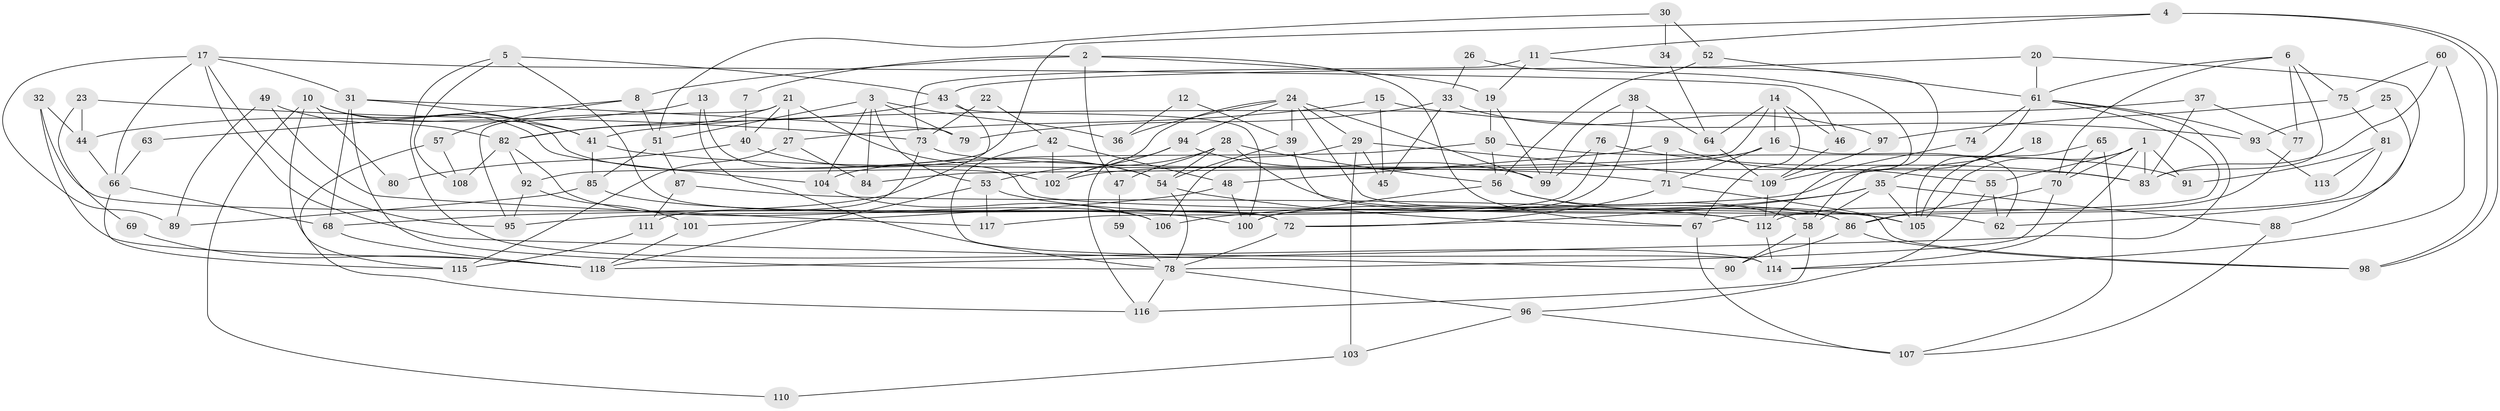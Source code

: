 // Generated by graph-tools (version 1.1) at 2025/11/02/27/25 16:11:17]
// undirected, 118 vertices, 236 edges
graph export_dot {
graph [start="1"]
  node [color=gray90,style=filled];
  1;
  2;
  3;
  4;
  5;
  6;
  7;
  8;
  9;
  10;
  11;
  12;
  13;
  14;
  15;
  16;
  17;
  18;
  19;
  20;
  21;
  22;
  23;
  24;
  25;
  26;
  27;
  28;
  29;
  30;
  31;
  32;
  33;
  34;
  35;
  36;
  37;
  38;
  39;
  40;
  41;
  42;
  43;
  44;
  45;
  46;
  47;
  48;
  49;
  50;
  51;
  52;
  53;
  54;
  55;
  56;
  57;
  58;
  59;
  60;
  61;
  62;
  63;
  64;
  65;
  66;
  67;
  68;
  69;
  70;
  71;
  72;
  73;
  74;
  75;
  76;
  77;
  78;
  79;
  80;
  81;
  82;
  83;
  84;
  85;
  86;
  87;
  88;
  89;
  90;
  91;
  92;
  93;
  94;
  95;
  96;
  97;
  98;
  99;
  100;
  101;
  102;
  103;
  104;
  105;
  106;
  107;
  108;
  109;
  110;
  111;
  112;
  113;
  114;
  115;
  116;
  117;
  118;
  1 -- 55;
  1 -- 91;
  1 -- 70;
  1 -- 83;
  1 -- 105;
  1 -- 114;
  2 -- 19;
  2 -- 67;
  2 -- 7;
  2 -- 8;
  2 -- 47;
  3 -- 104;
  3 -- 53;
  3 -- 36;
  3 -- 51;
  3 -- 79;
  3 -- 84;
  4 -- 11;
  4 -- 98;
  4 -- 98;
  4 -- 92;
  5 -- 43;
  5 -- 72;
  5 -- 108;
  5 -- 114;
  6 -- 61;
  6 -- 70;
  6 -- 75;
  6 -- 77;
  6 -- 83;
  7 -- 40;
  8 -- 57;
  8 -- 51;
  8 -- 63;
  9 -- 48;
  9 -- 71;
  9 -- 55;
  10 -- 102;
  10 -- 41;
  10 -- 80;
  10 -- 104;
  10 -- 110;
  10 -- 115;
  11 -- 73;
  11 -- 58;
  11 -- 19;
  12 -- 36;
  12 -- 39;
  13 -- 62;
  13 -- 78;
  13 -- 44;
  14 -- 64;
  14 -- 16;
  14 -- 46;
  14 -- 67;
  14 -- 84;
  15 -- 45;
  15 -- 27;
  15 -- 93;
  16 -- 102;
  16 -- 62;
  16 -- 71;
  17 -- 31;
  17 -- 90;
  17 -- 46;
  17 -- 66;
  17 -- 89;
  17 -- 95;
  18 -- 35;
  18 -- 105;
  19 -- 50;
  19 -- 99;
  20 -- 61;
  20 -- 43;
  20 -- 62;
  21 -- 95;
  21 -- 54;
  21 -- 27;
  21 -- 40;
  21 -- 82;
  22 -- 73;
  22 -- 42;
  23 -- 73;
  23 -- 44;
  23 -- 69;
  24 -- 39;
  24 -- 94;
  24 -- 29;
  24 -- 36;
  24 -- 86;
  24 -- 99;
  24 -- 102;
  25 -- 93;
  25 -- 88;
  26 -- 33;
  26 -- 112;
  27 -- 84;
  27 -- 115;
  28 -- 53;
  28 -- 86;
  28 -- 47;
  28 -- 54;
  28 -- 56;
  29 -- 109;
  29 -- 45;
  29 -- 103;
  29 -- 106;
  30 -- 52;
  30 -- 51;
  30 -- 34;
  31 -- 78;
  31 -- 41;
  31 -- 68;
  31 -- 79;
  32 -- 44;
  32 -- 118;
  32 -- 72;
  33 -- 97;
  33 -- 79;
  33 -- 45;
  34 -- 64;
  35 -- 106;
  35 -- 105;
  35 -- 58;
  35 -- 72;
  35 -- 88;
  37 -- 83;
  37 -- 41;
  37 -- 77;
  38 -- 99;
  38 -- 100;
  38 -- 64;
  39 -- 54;
  39 -- 112;
  40 -- 54;
  40 -- 80;
  41 -- 85;
  41 -- 71;
  42 -- 102;
  42 -- 114;
  42 -- 48;
  43 -- 68;
  43 -- 100;
  43 -- 82;
  44 -- 66;
  46 -- 109;
  47 -- 59;
  48 -- 101;
  48 -- 100;
  49 -- 117;
  49 -- 82;
  49 -- 89;
  50 -- 104;
  50 -- 56;
  50 -- 91;
  51 -- 85;
  51 -- 87;
  52 -- 61;
  52 -- 56;
  53 -- 118;
  53 -- 105;
  53 -- 117;
  54 -- 78;
  54 -- 67;
  55 -- 96;
  55 -- 62;
  56 -- 100;
  56 -- 58;
  56 -- 105;
  57 -- 116;
  57 -- 108;
  58 -- 90;
  58 -- 116;
  59 -- 78;
  60 -- 114;
  60 -- 83;
  60 -- 75;
  61 -- 67;
  61 -- 95;
  61 -- 74;
  61 -- 93;
  61 -- 118;
  63 -- 66;
  64 -- 109;
  65 -- 105;
  65 -- 70;
  65 -- 107;
  66 -- 115;
  66 -- 68;
  67 -- 107;
  68 -- 118;
  69 -- 118;
  70 -- 86;
  70 -- 78;
  71 -- 72;
  71 -- 98;
  72 -- 78;
  73 -- 83;
  73 -- 111;
  74 -- 109;
  75 -- 81;
  75 -- 97;
  76 -- 99;
  76 -- 83;
  76 -- 117;
  77 -- 112;
  78 -- 96;
  78 -- 116;
  81 -- 86;
  81 -- 91;
  81 -- 113;
  82 -- 92;
  82 -- 106;
  82 -- 108;
  85 -- 89;
  85 -- 100;
  86 -- 98;
  86 -- 90;
  87 -- 112;
  87 -- 111;
  88 -- 107;
  92 -- 95;
  92 -- 101;
  93 -- 113;
  94 -- 99;
  94 -- 116;
  94 -- 102;
  96 -- 107;
  96 -- 103;
  97 -- 109;
  101 -- 118;
  103 -- 110;
  104 -- 106;
  109 -- 112;
  111 -- 115;
  112 -- 114;
}
